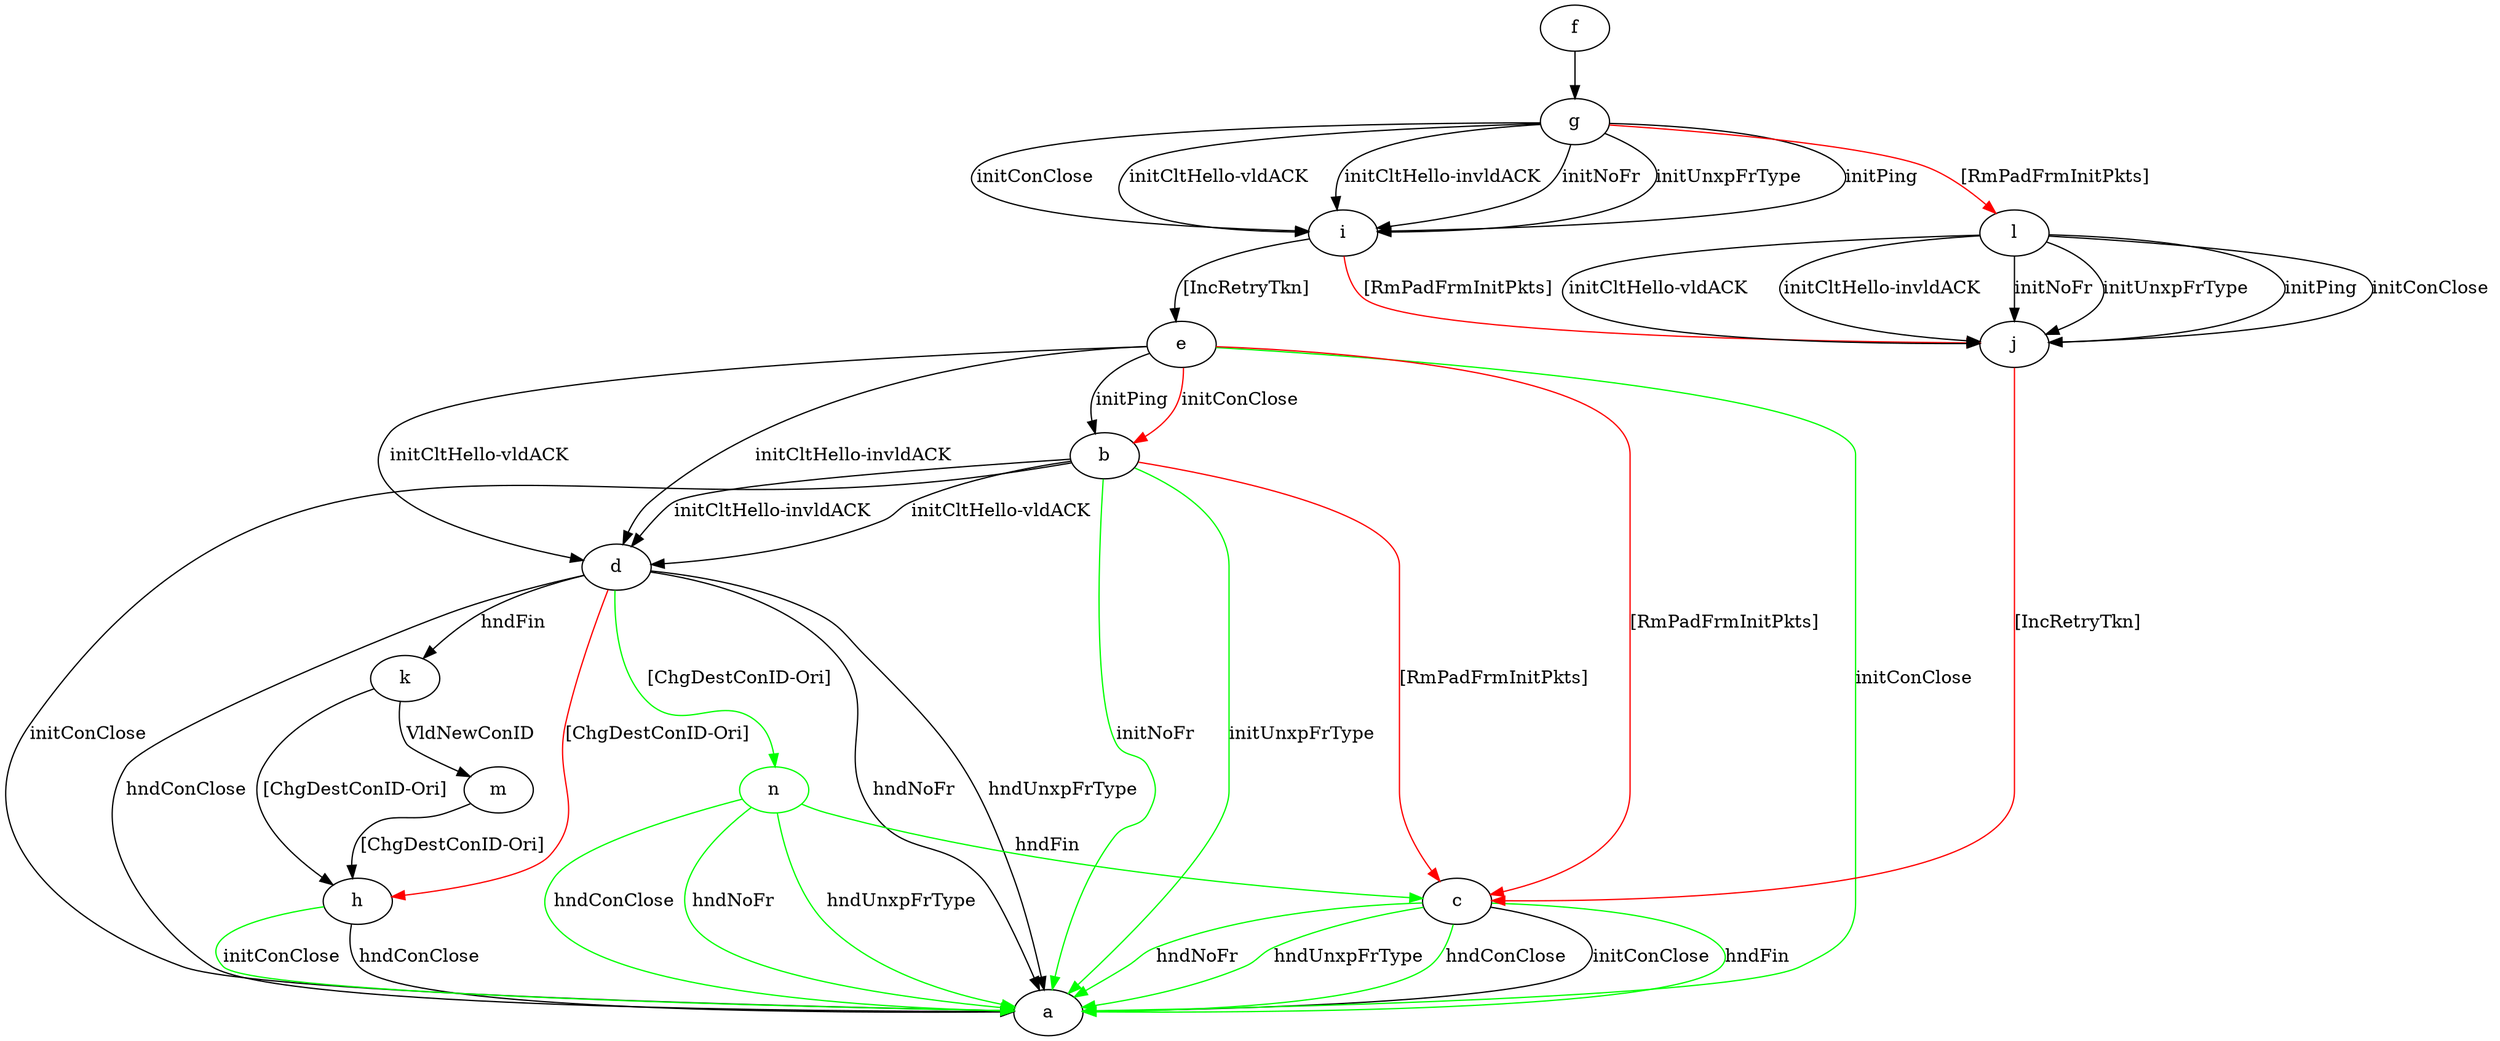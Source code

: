 digraph "" {
	b -> a	[key=0,
		label="initConClose "];
	b -> a	[key=1,
		color=green,
		label="initNoFr "];
	b -> a	[key=2,
		color=green,
		label="initUnxpFrType "];
	b -> c	[key=0,
		color=red,
		label="[RmPadFrmInitPkts] "];
	b -> d	[key=0,
		label="initCltHello-vldACK "];
	b -> d	[key=1,
		label="initCltHello-invldACK "];
	c -> a	[key=0,
		label="initConClose "];
	c -> a	[key=1,
		color=green,
		label="hndFin "];
	c -> a	[key=2,
		color=green,
		label="hndNoFr "];
	c -> a	[key=3,
		color=green,
		label="hndUnxpFrType "];
	c -> a	[key=4,
		color=green,
		label="hndConClose "];
	d -> a	[key=0,
		label="hndNoFr "];
	d -> a	[key=1,
		label="hndUnxpFrType "];
	d -> a	[key=2,
		label="hndConClose "];
	d -> h	[key=0,
		color=red,
		label="[ChgDestConID-Ori] "];
	d -> k	[key=0,
		label="hndFin "];
	n	[color=green];
	d -> n	[key=0,
		color=green,
		label="[ChgDestConID-Ori] "];
	e -> a	[key=0,
		color=green,
		label="initConClose "];
	e -> b	[key=0,
		label="initPing "];
	e -> b	[key=1,
		color=red,
		label="initConClose "];
	e -> c	[key=0,
		color=red,
		label="[RmPadFrmInitPkts] "];
	e -> d	[key=0,
		label="initCltHello-vldACK "];
	e -> d	[key=1,
		label="initCltHello-invldACK "];
	f -> g	[key=0];
	g -> i	[key=0,
		label="initPing "];
	g -> i	[key=1,
		label="initConClose "];
	g -> i	[key=2,
		label="initCltHello-vldACK "];
	g -> i	[key=3,
		label="initCltHello-invldACK "];
	g -> i	[key=4,
		label="initNoFr "];
	g -> i	[key=5,
		label="initUnxpFrType "];
	g -> l	[key=0,
		color=red,
		label="[RmPadFrmInitPkts] "];
	h -> a	[key=0,
		label="hndConClose "];
	h -> a	[key=1,
		color=green,
		label="initConClose "];
	i -> e	[key=0,
		label="[IncRetryTkn] "];
	i -> j	[key=0,
		color=red,
		label="[RmPadFrmInitPkts] "];
	j -> c	[key=0,
		color=red,
		label="[IncRetryTkn] "];
	k -> h	[key=0,
		label="[ChgDestConID-Ori] "];
	k -> m	[key=0,
		label="VldNewConID "];
	l -> j	[key=0,
		label="initPing "];
	l -> j	[key=1,
		label="initConClose "];
	l -> j	[key=2,
		label="initCltHello-vldACK "];
	l -> j	[key=3,
		label="initCltHello-invldACK "];
	l -> j	[key=4,
		label="initNoFr "];
	l -> j	[key=5,
		label="initUnxpFrType "];
	m -> h	[key=0,
		label="[ChgDestConID-Ori] "];
	n -> a	[key=0,
		color=green,
		label="hndNoFr "];
	n -> a	[key=1,
		color=green,
		label="hndUnxpFrType "];
	n -> a	[key=2,
		color=green,
		label="hndConClose "];
	n -> c	[key=0,
		color=green,
		label="hndFin "];
}
